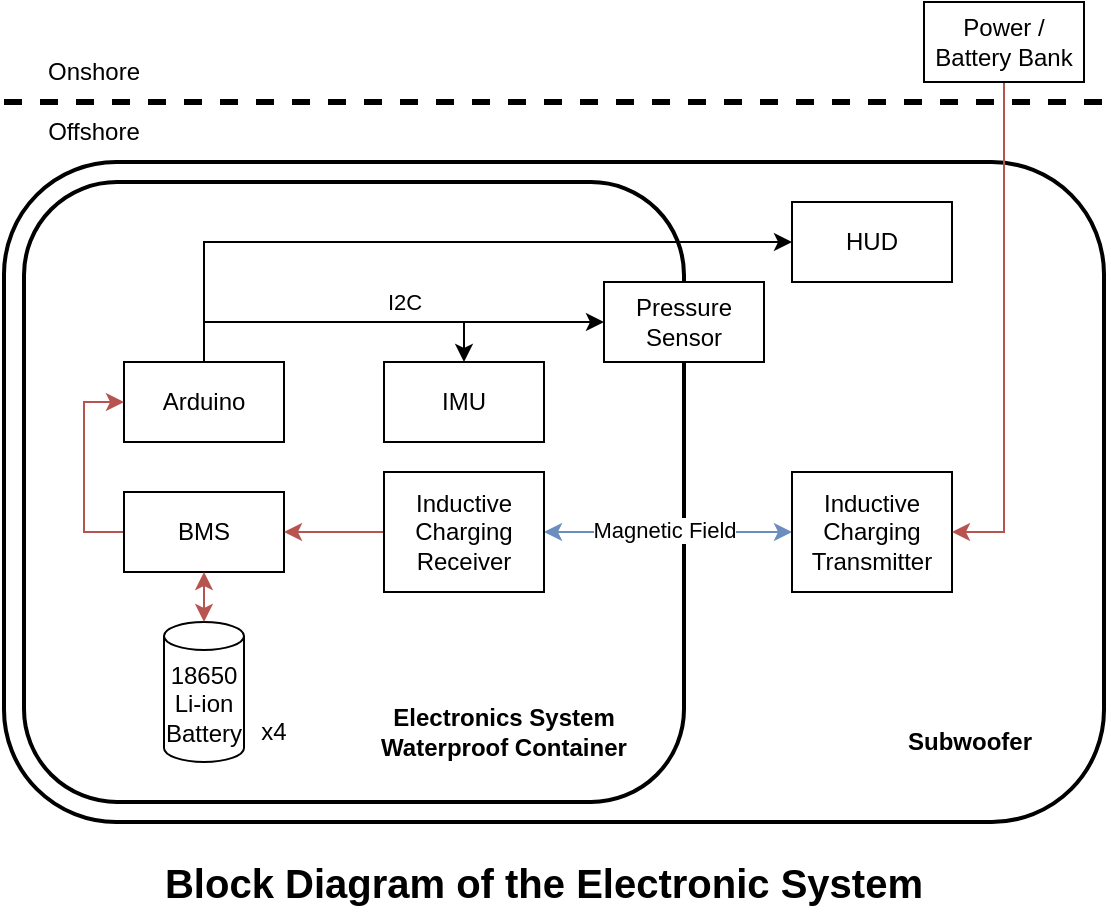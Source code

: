 <mxfile version="26.0.4">
  <diagram id="C5RBs43oDa-KdzZeNtuy" name="Page-1">
    <mxGraphModel dx="1114" dy="677" grid="1" gridSize="10" guides="1" tooltips="1" connect="1" arrows="1" fold="1" page="1" pageScale="1" pageWidth="827" pageHeight="1169" math="0" shadow="0">
      <root>
        <mxCell id="WIyWlLk6GJQsqaUBKTNV-0" />
        <mxCell id="WIyWlLk6GJQsqaUBKTNV-1" parent="WIyWlLk6GJQsqaUBKTNV-0" />
        <mxCell id="72wKSWkCAF-bQkUyURBo-39" value="" style="rounded=1;whiteSpace=wrap;html=1;arcSize=17;strokeWidth=2;" parent="WIyWlLk6GJQsqaUBKTNV-1" vertex="1">
          <mxGeometry x="20" y="390" width="550" height="330" as="geometry" />
        </mxCell>
        <mxCell id="72wKSWkCAF-bQkUyURBo-1" value="" style="rounded=1;whiteSpace=wrap;html=1;strokeWidth=2;" parent="WIyWlLk6GJQsqaUBKTNV-1" vertex="1">
          <mxGeometry x="30" y="400" width="330" height="310" as="geometry" />
        </mxCell>
        <mxCell id="72wKSWkCAF-bQkUyURBo-3" value="HUD" style="rounded=0;whiteSpace=wrap;html=1;" parent="WIyWlLk6GJQsqaUBKTNV-1" vertex="1">
          <mxGeometry x="414" y="410" width="80" height="40" as="geometry" />
        </mxCell>
        <mxCell id="72wKSWkCAF-bQkUyURBo-21" style="edgeStyle=orthogonalEdgeStyle;rounded=0;orthogonalLoop=1;jettySize=auto;html=1;exitX=0.5;exitY=0;exitDx=0;exitDy=0;entryX=0.5;entryY=0;entryDx=0;entryDy=0;" parent="WIyWlLk6GJQsqaUBKTNV-1" source="72wKSWkCAF-bQkUyURBo-4" target="72wKSWkCAF-bQkUyURBo-8" edge="1">
          <mxGeometry relative="1" as="geometry" />
        </mxCell>
        <mxCell id="72wKSWkCAF-bQkUyURBo-22" value="I2C" style="edgeLabel;html=1;align=center;verticalAlign=middle;resizable=0;points=[];" parent="72wKSWkCAF-bQkUyURBo-21" vertex="1" connectable="0">
          <mxGeometry x="0.141" y="1" relative="1" as="geometry">
            <mxPoint x="23" y="-9" as="offset" />
          </mxGeometry>
        </mxCell>
        <mxCell id="VUdOX01YYHr_eIc6AqmH-0" style="edgeStyle=orthogonalEdgeStyle;rounded=0;orthogonalLoop=1;jettySize=auto;html=1;exitX=0.5;exitY=0;exitDx=0;exitDy=0;entryX=0;entryY=0.5;entryDx=0;entryDy=0;" parent="WIyWlLk6GJQsqaUBKTNV-1" source="72wKSWkCAF-bQkUyURBo-4" target="72wKSWkCAF-bQkUyURBo-9" edge="1">
          <mxGeometry relative="1" as="geometry" />
        </mxCell>
        <mxCell id="72wKSWkCAF-bQkUyURBo-36" style="edgeStyle=orthogonalEdgeStyle;rounded=0;orthogonalLoop=1;jettySize=auto;html=1;exitX=0.5;exitY=0;exitDx=0;exitDy=0;entryX=0;entryY=0.5;entryDx=0;entryDy=0;" parent="WIyWlLk6GJQsqaUBKTNV-1" source="72wKSWkCAF-bQkUyURBo-4" target="72wKSWkCAF-bQkUyURBo-3" edge="1">
          <mxGeometry relative="1" as="geometry" />
        </mxCell>
        <mxCell id="72wKSWkCAF-bQkUyURBo-4" value="Arduino" style="rounded=0;whiteSpace=wrap;html=1;" parent="WIyWlLk6GJQsqaUBKTNV-1" vertex="1">
          <mxGeometry x="80" y="490" width="80" height="40" as="geometry" />
        </mxCell>
        <mxCell id="72wKSWkCAF-bQkUyURBo-28" style="edgeStyle=orthogonalEdgeStyle;rounded=0;orthogonalLoop=1;jettySize=auto;html=1;exitX=0;exitY=0.5;exitDx=0;exitDy=0;entryX=0;entryY=0.5;entryDx=0;entryDy=0;fillColor=#f8cecc;strokeColor=#b85450;" parent="WIyWlLk6GJQsqaUBKTNV-1" source="72wKSWkCAF-bQkUyURBo-6" target="72wKSWkCAF-bQkUyURBo-4" edge="1">
          <mxGeometry relative="1" as="geometry" />
        </mxCell>
        <mxCell id="72wKSWkCAF-bQkUyURBo-6" value="BMS" style="rounded=0;whiteSpace=wrap;html=1;" parent="WIyWlLk6GJQsqaUBKTNV-1" vertex="1">
          <mxGeometry x="80.0" y="555" width="80" height="40" as="geometry" />
        </mxCell>
        <mxCell id="72wKSWkCAF-bQkUyURBo-7" value="18650&lt;div&gt;Li-ion&lt;/div&gt;&lt;div&gt;Battery&lt;/div&gt;" style="shape=cylinder3;whiteSpace=wrap;html=1;boundedLbl=1;backgroundOutline=1;size=7;" parent="WIyWlLk6GJQsqaUBKTNV-1" vertex="1">
          <mxGeometry x="100" y="620" width="40" height="70" as="geometry" />
        </mxCell>
        <mxCell id="72wKSWkCAF-bQkUyURBo-8" value="IMU" style="rounded=0;whiteSpace=wrap;html=1;" parent="WIyWlLk6GJQsqaUBKTNV-1" vertex="1">
          <mxGeometry x="210.0" y="490" width="80" height="40" as="geometry" />
        </mxCell>
        <mxCell id="72wKSWkCAF-bQkUyURBo-9" value="Pressure Sensor" style="rounded=0;whiteSpace=wrap;html=1;" parent="WIyWlLk6GJQsqaUBKTNV-1" vertex="1">
          <mxGeometry x="320" y="450" width="80" height="40" as="geometry" />
        </mxCell>
        <mxCell id="72wKSWkCAF-bQkUyURBo-10" value="&lt;div&gt;&lt;b style=&quot;background-color: transparent; color: light-dark(rgb(0, 0, 0), rgb(255, 255, 255));&quot;&gt;Electronics System Waterproof Container&lt;/b&gt;&lt;br&gt;&lt;/div&gt;" style="text;html=1;align=center;verticalAlign=middle;whiteSpace=wrap;rounded=0;" parent="WIyWlLk6GJQsqaUBKTNV-1" vertex="1">
          <mxGeometry x="190" y="655" width="160" height="40" as="geometry" />
        </mxCell>
        <mxCell id="72wKSWkCAF-bQkUyURBo-30" style="edgeStyle=orthogonalEdgeStyle;rounded=0;orthogonalLoop=1;jettySize=auto;html=1;exitX=0;exitY=0.5;exitDx=0;exitDy=0;entryX=1;entryY=0.5;entryDx=0;entryDy=0;fillColor=#f8cecc;strokeColor=#b85450;" parent="WIyWlLk6GJQsqaUBKTNV-1" source="72wKSWkCAF-bQkUyURBo-25" target="72wKSWkCAF-bQkUyURBo-6" edge="1">
          <mxGeometry relative="1" as="geometry" />
        </mxCell>
        <mxCell id="72wKSWkCAF-bQkUyURBo-55" style="edgeStyle=orthogonalEdgeStyle;rounded=0;orthogonalLoop=1;jettySize=auto;html=1;exitX=1;exitY=0.5;exitDx=0;exitDy=0;entryX=0;entryY=0.5;entryDx=0;entryDy=0;fillColor=#dae8fc;strokeColor=#6c8ebf;startArrow=classic;startFill=1;" parent="WIyWlLk6GJQsqaUBKTNV-1" source="72wKSWkCAF-bQkUyURBo-25" target="72wKSWkCAF-bQkUyURBo-50" edge="1">
          <mxGeometry relative="1" as="geometry" />
        </mxCell>
        <mxCell id="72wKSWkCAF-bQkUyURBo-56" value="Magnetic&amp;nbsp;&lt;span style=&quot;background-color: light-dark(#ffffff, var(--ge-dark-color, #121212)); color: light-dark(rgb(0, 0, 0), rgb(255, 255, 255));&quot;&gt;Field&lt;/span&gt;" style="edgeLabel;html=1;align=center;verticalAlign=middle;resizable=0;points=[];" parent="72wKSWkCAF-bQkUyURBo-55" vertex="1" connectable="0">
          <mxGeometry x="0.144" y="-2" relative="1" as="geometry">
            <mxPoint x="-11" y="-3" as="offset" />
          </mxGeometry>
        </mxCell>
        <mxCell id="72wKSWkCAF-bQkUyURBo-25" value="Inductive Charging Receiver" style="rounded=0;whiteSpace=wrap;html=1;" parent="WIyWlLk6GJQsqaUBKTNV-1" vertex="1">
          <mxGeometry x="210" y="545" width="80" height="60" as="geometry" />
        </mxCell>
        <mxCell id="72wKSWkCAF-bQkUyURBo-32" style="edgeStyle=orthogonalEdgeStyle;rounded=0;orthogonalLoop=1;jettySize=auto;html=1;exitX=0.5;exitY=1;exitDx=0;exitDy=0;entryX=0.5;entryY=0;entryDx=0;entryDy=0;entryPerimeter=0;startArrow=classic;startFill=1;fillColor=#f8cecc;strokeColor=#b85450;" parent="WIyWlLk6GJQsqaUBKTNV-1" source="72wKSWkCAF-bQkUyURBo-6" target="72wKSWkCAF-bQkUyURBo-7" edge="1">
          <mxGeometry relative="1" as="geometry" />
        </mxCell>
        <mxCell id="72wKSWkCAF-bQkUyURBo-40" value="&lt;b&gt;Subwoofer&lt;/b&gt;" style="text;html=1;align=center;verticalAlign=middle;whiteSpace=wrap;rounded=0;" parent="WIyWlLk6GJQsqaUBKTNV-1" vertex="1">
          <mxGeometry x="460" y="665" width="86" height="30" as="geometry" />
        </mxCell>
        <mxCell id="72wKSWkCAF-bQkUyURBo-47" value="" style="endArrow=none;dashed=1;html=1;rounded=0;strokeWidth=3;" parent="WIyWlLk6GJQsqaUBKTNV-1" edge="1">
          <mxGeometry width="50" height="50" relative="1" as="geometry">
            <mxPoint x="20" y="360" as="sourcePoint" />
            <mxPoint x="570" y="360" as="targetPoint" />
          </mxGeometry>
        </mxCell>
        <mxCell id="72wKSWkCAF-bQkUyURBo-48" value="Onshore" style="text;html=1;align=center;verticalAlign=middle;whiteSpace=wrap;rounded=0;" parent="WIyWlLk6GJQsqaUBKTNV-1" vertex="1">
          <mxGeometry x="20" y="330" width="90" height="30" as="geometry" />
        </mxCell>
        <mxCell id="72wKSWkCAF-bQkUyURBo-49" value="Offshore" style="text;html=1;align=center;verticalAlign=middle;whiteSpace=wrap;rounded=0;" parent="WIyWlLk6GJQsqaUBKTNV-1" vertex="1">
          <mxGeometry x="20" y="360" width="90" height="30" as="geometry" />
        </mxCell>
        <mxCell id="72wKSWkCAF-bQkUyURBo-50" value="Inductive Charging Transmitter" style="rounded=0;whiteSpace=wrap;html=1;" parent="WIyWlLk6GJQsqaUBKTNV-1" vertex="1">
          <mxGeometry x="414" y="545" width="80" height="60" as="geometry" />
        </mxCell>
        <mxCell id="72wKSWkCAF-bQkUyURBo-54" style="edgeStyle=orthogonalEdgeStyle;rounded=0;orthogonalLoop=1;jettySize=auto;html=1;exitX=0.5;exitY=1;exitDx=0;exitDy=0;entryX=1;entryY=0.5;entryDx=0;entryDy=0;fillColor=#f8cecc;strokeColor=#b85450;" parent="WIyWlLk6GJQsqaUBKTNV-1" source="72wKSWkCAF-bQkUyURBo-51" target="72wKSWkCAF-bQkUyURBo-50" edge="1">
          <mxGeometry relative="1" as="geometry" />
        </mxCell>
        <mxCell id="72wKSWkCAF-bQkUyURBo-51" value="Power /&lt;div&gt;Battery Bank&lt;/div&gt;" style="rounded=0;whiteSpace=wrap;html=1;" parent="WIyWlLk6GJQsqaUBKTNV-1" vertex="1">
          <mxGeometry x="480" y="310" width="80" height="40" as="geometry" />
        </mxCell>
        <mxCell id="VUdOX01YYHr_eIc6AqmH-1" value="x4" style="text;html=1;align=center;verticalAlign=middle;whiteSpace=wrap;rounded=0;" parent="WIyWlLk6GJQsqaUBKTNV-1" vertex="1">
          <mxGeometry x="140" y="660" width="30" height="30" as="geometry" />
        </mxCell>
        <mxCell id="VUdOX01YYHr_eIc6AqmH-2" value="&lt;div&gt;&lt;b&gt;&lt;font style=&quot;font-size: 20px;&quot;&gt;Block Diagram of the Electronic System&lt;/font&gt;&lt;/b&gt;&lt;/div&gt;" style="text;html=1;align=center;verticalAlign=middle;whiteSpace=wrap;rounded=0;" parent="WIyWlLk6GJQsqaUBKTNV-1" vertex="1">
          <mxGeometry x="90" y="730" width="400" height="40" as="geometry" />
        </mxCell>
      </root>
    </mxGraphModel>
  </diagram>
</mxfile>
